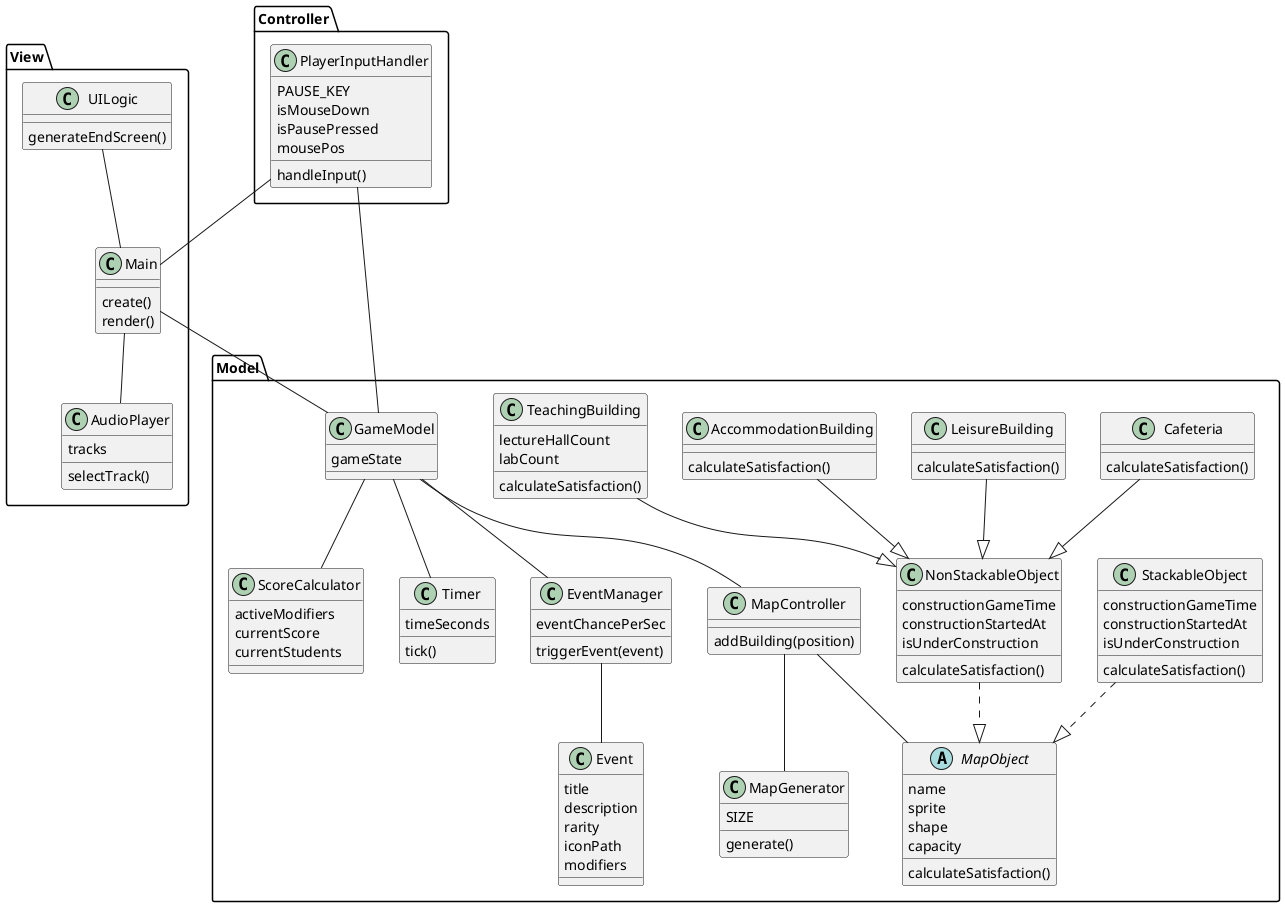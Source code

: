 @startuml
Package "Model" {
    class MapController {
        addBuilding(position)
    }
    class MapGenerator {
        SIZE
        generate()
    }
    class NonStackableObject {
        constructionGameTime
        constructionStartedAt
        isUnderConstruction
        calculateSatisfaction()
    }
    class StackableObject {
        constructionGameTime
        constructionStartedAt
        isUnderConstruction
        calculateSatisfaction()
    }
    class LeisureBuilding {
        calculateSatisfaction()
    }
    class AccommodationBuilding {
        calculateSatisfaction()
    }
    class TeachingBuilding {
        lectureHallCount
        labCount

        calculateSatisfaction()
    }
    class Cafeteria {
        calculateSatisfaction()
    }
    abstract class MapObject {
        name
        sprite
        shape
        capacity
        calculateSatisfaction()
    }
    class EventManager {
        eventChancePerSec
        triggerEvent(event)
    }
    class Event {
        title
        description
        rarity
        iconPath
        modifiers
    }
    class ScoreCalculator {
        activeModifiers
        currentScore
        currentStudents
    }
    class Timer {
        timeSeconds
        tick()
    }
    class GameModel {
        gameState
    }
}
Package "View" {
    class Main {
        create()
        render()
    }
    class AudioPlayer {
        tracks
        selectTrack()
    }
    class UILogic {
        generateEndScreen()
    }
}
Package "Controller" {
    class PlayerInputHandler {
        PAUSE_KEY
        isMouseDown
        isPausePressed
        mousePos
        handleInput()
    }
}

NonStackableObject ..|> MapObject
StackableObject ..|> MapObject
LeisureBuilding --|> NonStackableObject
AccommodationBuilding --|> NonStackableObject
TeachingBuilding --|> NonStackableObject
Cafeteria --|> NonStackableObject

MapController -- MapGenerator
MapController -- MapObject

Main -- GameModel
Main -- AudioPlayer

PlayerInputHandler -- GameModel
PlayerInputHandler -- Main

UILogic -- Main

GameModel -- Timer
GameModel -- ScoreCalculator
GameModel -- EventManager
GameModel -- MapController

EventManager -- Event

@enduml
